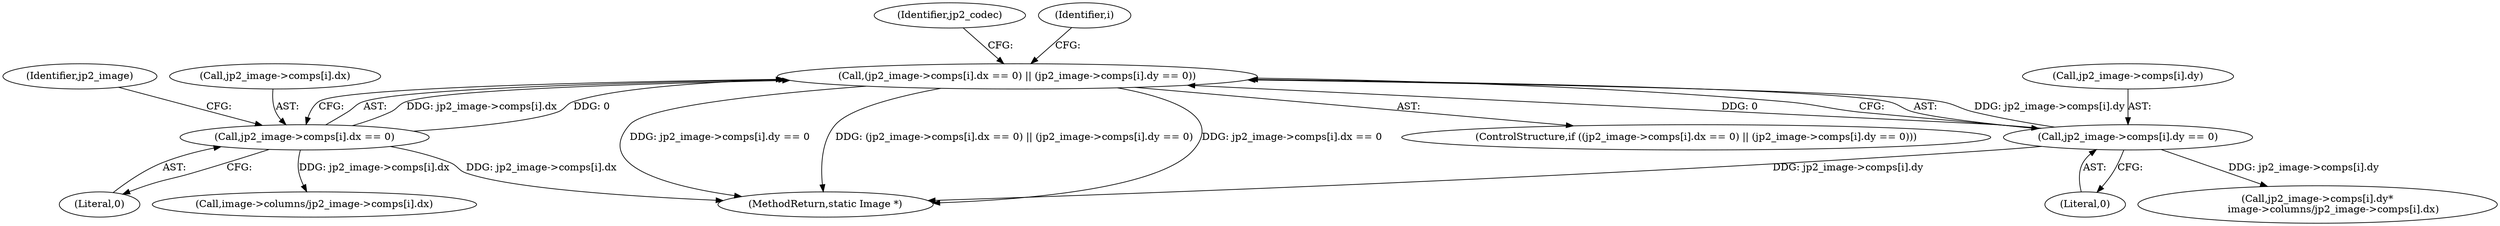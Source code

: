 digraph "1_ImageMagick_acee073df34aa4d491bf5cb74d3a15fc80f0a3aa@del" {
"1000503" [label="(Call,(jp2_image->comps[i].dx == 0) || (jp2_image->comps[i].dy == 0))"];
"1000504" [label="(Call,jp2_image->comps[i].dx == 0)"];
"1000513" [label="(Call,jp2_image->comps[i].dy == 0)"];
"1000517" [label="(Identifier,jp2_image)"];
"1000512" [label="(Literal,0)"];
"1000505" [label="(Call,jp2_image->comps[i].dx)"];
"1000513" [label="(Call,jp2_image->comps[i].dy == 0)"];
"1000524" [label="(Identifier,jp2_codec)"];
"1000521" [label="(Literal,0)"];
"1000942" [label="(MethodReturn,static Image *)"];
"1000504" [label="(Call,jp2_image->comps[i].dx == 0)"];
"1000503" [label="(Call,(jp2_image->comps[i].dx == 0) || (jp2_image->comps[i].dy == 0))"];
"1000500" [label="(Identifier,i)"];
"1000779" [label="(Call,jp2_image->comps[i].dy*\n          image->columns/jp2_image->comps[i].dx)"];
"1000514" [label="(Call,jp2_image->comps[i].dy)"];
"1000787" [label="(Call,image->columns/jp2_image->comps[i].dx)"];
"1000502" [label="(ControlStructure,if ((jp2_image->comps[i].dx == 0) || (jp2_image->comps[i].dy == 0)))"];
"1000503" -> "1000502"  [label="AST: "];
"1000503" -> "1000504"  [label="CFG: "];
"1000503" -> "1000513"  [label="CFG: "];
"1000504" -> "1000503"  [label="AST: "];
"1000513" -> "1000503"  [label="AST: "];
"1000524" -> "1000503"  [label="CFG: "];
"1000500" -> "1000503"  [label="CFG: "];
"1000503" -> "1000942"  [label="DDG: jp2_image->comps[i].dy == 0"];
"1000503" -> "1000942"  [label="DDG: (jp2_image->comps[i].dx == 0) || (jp2_image->comps[i].dy == 0)"];
"1000503" -> "1000942"  [label="DDG: jp2_image->comps[i].dx == 0"];
"1000504" -> "1000503"  [label="DDG: jp2_image->comps[i].dx"];
"1000504" -> "1000503"  [label="DDG: 0"];
"1000513" -> "1000503"  [label="DDG: jp2_image->comps[i].dy"];
"1000513" -> "1000503"  [label="DDG: 0"];
"1000504" -> "1000512"  [label="CFG: "];
"1000505" -> "1000504"  [label="AST: "];
"1000512" -> "1000504"  [label="AST: "];
"1000517" -> "1000504"  [label="CFG: "];
"1000504" -> "1000942"  [label="DDG: jp2_image->comps[i].dx"];
"1000504" -> "1000787"  [label="DDG: jp2_image->comps[i].dx"];
"1000513" -> "1000521"  [label="CFG: "];
"1000514" -> "1000513"  [label="AST: "];
"1000521" -> "1000513"  [label="AST: "];
"1000513" -> "1000942"  [label="DDG: jp2_image->comps[i].dy"];
"1000513" -> "1000779"  [label="DDG: jp2_image->comps[i].dy"];
}
